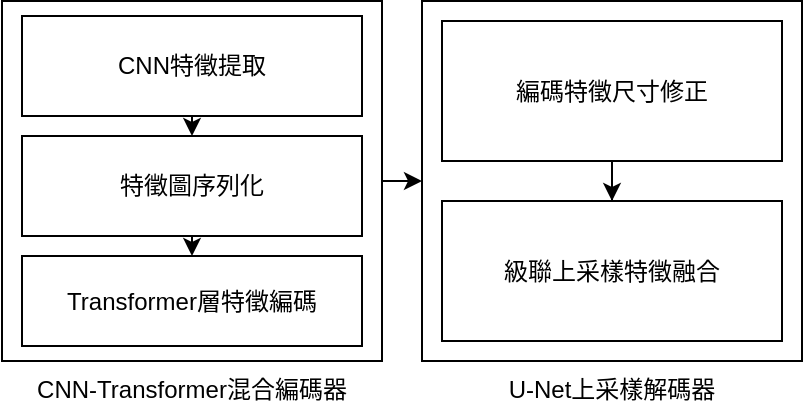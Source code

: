 <mxfile version="21.0.6" type="github" pages="4">
  <diagram name="第 1 页" id="wWwGWZatF7cOeNBq2E0I">
    <mxGraphModel dx="1050" dy="549" grid="1" gridSize="10" guides="1" tooltips="1" connect="1" arrows="1" fold="1" page="1" pageScale="1" pageWidth="827" pageHeight="1169" math="0" shadow="0">
      <root>
        <mxCell id="0" />
        <mxCell id="1" parent="0" />
        <mxCell id="M6PHUXZ_xRuX7Sosk4R8-1" value="CNN-Transformer混合編碼器" style="rounded=0;whiteSpace=wrap;html=1;fillColor=none;align=center;labelPosition=center;verticalLabelPosition=bottom;verticalAlign=top;" parent="1" vertex="1">
          <mxGeometry x="120" y="12.5" width="190" height="180" as="geometry" />
        </mxCell>
        <mxCell id="M6PHUXZ_xRuX7Sosk4R8-2" value="U-Net上采樣解碼器" style="rounded=0;whiteSpace=wrap;html=1;fillColor=none;align=center;labelPosition=center;verticalLabelPosition=bottom;verticalAlign=top;" parent="1" vertex="1">
          <mxGeometry x="330" y="12.5" width="190" height="180" as="geometry" />
        </mxCell>
        <mxCell id="M6PHUXZ_xRuX7Sosk4R8-3" style="edgeStyle=orthogonalEdgeStyle;rounded=0;orthogonalLoop=1;jettySize=auto;html=1;exitX=0.5;exitY=1;exitDx=0;exitDy=0;entryX=0.5;entryY=0;entryDx=0;entryDy=0;" parent="1" source="M6PHUXZ_xRuX7Sosk4R8-4" target="M6PHUXZ_xRuX7Sosk4R8-7" edge="1">
          <mxGeometry relative="1" as="geometry" />
        </mxCell>
        <mxCell id="M6PHUXZ_xRuX7Sosk4R8-4" value="CNN特徵提取" style="rounded=0;whiteSpace=wrap;html=1;" parent="1" vertex="1">
          <mxGeometry x="130" y="20" width="170" height="50" as="geometry" />
        </mxCell>
        <mxCell id="M6PHUXZ_xRuX7Sosk4R8-5" value="級聯上采樣特徵融合" style="rounded=0;whiteSpace=wrap;html=1;" parent="1" vertex="1">
          <mxGeometry x="340" y="112.5" width="170" height="70" as="geometry" />
        </mxCell>
        <mxCell id="M6PHUXZ_xRuX7Sosk4R8-6" style="edgeStyle=orthogonalEdgeStyle;rounded=0;orthogonalLoop=1;jettySize=auto;html=1;exitX=0.5;exitY=1;exitDx=0;exitDy=0;entryX=0.5;entryY=0;entryDx=0;entryDy=0;" parent="1" source="M6PHUXZ_xRuX7Sosk4R8-7" target="M6PHUXZ_xRuX7Sosk4R8-8" edge="1">
          <mxGeometry relative="1" as="geometry" />
        </mxCell>
        <mxCell id="M6PHUXZ_xRuX7Sosk4R8-7" value="特徵圖序列化" style="rounded=0;whiteSpace=wrap;html=1;" parent="1" vertex="1">
          <mxGeometry x="130" y="80" width="170" height="50" as="geometry" />
        </mxCell>
        <mxCell id="M6PHUXZ_xRuX7Sosk4R8-8" value="Transformer層特徵編碼" style="rounded=0;whiteSpace=wrap;html=1;" parent="1" vertex="1">
          <mxGeometry x="130" y="140" width="170" height="45" as="geometry" />
        </mxCell>
        <mxCell id="M6PHUXZ_xRuX7Sosk4R8-9" style="edgeStyle=orthogonalEdgeStyle;rounded=0;orthogonalLoop=1;jettySize=auto;html=1;entryX=0.5;entryY=0;entryDx=0;entryDy=0;" parent="1" source="M6PHUXZ_xRuX7Sosk4R8-10" target="M6PHUXZ_xRuX7Sosk4R8-5" edge="1">
          <mxGeometry relative="1" as="geometry" />
        </mxCell>
        <mxCell id="M6PHUXZ_xRuX7Sosk4R8-10" value="編碼特徵尺寸修正" style="rounded=0;whiteSpace=wrap;html=1;" parent="1" vertex="1">
          <mxGeometry x="340" y="22.5" width="170" height="70" as="geometry" />
        </mxCell>
        <mxCell id="M6PHUXZ_xRuX7Sosk4R8-11" style="edgeStyle=orthogonalEdgeStyle;rounded=0;orthogonalLoop=1;jettySize=auto;html=1;exitX=1;exitY=0.5;exitDx=0;exitDy=0;entryX=0;entryY=0.5;entryDx=0;entryDy=0;" parent="1" target="M6PHUXZ_xRuX7Sosk4R8-2" edge="1">
          <mxGeometry relative="1" as="geometry">
            <mxPoint x="310.0" y="102.5" as="sourcePoint" />
          </mxGeometry>
        </mxCell>
      </root>
    </mxGraphModel>
  </diagram>
  <diagram name="第 2 页" id="qKJ4dRJLFAjRSL5od95D">
    <mxGraphModel dx="1450" dy="949" grid="1" gridSize="10" guides="1" tooltips="1" connect="1" arrows="1" fold="1" page="0" pageScale="1" pageWidth="827" pageHeight="1169" math="0" shadow="0">
      <root>
        <mxCell id="0" />
        <mxCell id="1" parent="0" />
        <mxCell id="v6sQpj_gtYtZZU9d1Hgo-26" value="" style="rounded=1;whiteSpace=wrap;html=1;dashed=1;arcSize=10;" parent="1" vertex="1">
          <mxGeometry x="-145" y="-90" width="225" height="140" as="geometry" />
        </mxCell>
        <mxCell id="faUIM797OG_IzEMnaKyI-55" value="" style="rounded=0;whiteSpace=wrap;html=1;" parent="1" vertex="1">
          <mxGeometry x="-200" y="210" width="500" height="130" as="geometry" />
        </mxCell>
        <mxCell id="faUIM797OG_IzEMnaKyI-32" value="" style="rounded=1;whiteSpace=wrap;html=1;fillColor=none;" parent="1" vertex="1">
          <mxGeometry x="80" y="45" width="70" height="90" as="geometry" />
        </mxCell>
        <mxCell id="faUIM797OG_IzEMnaKyI-36" value="" style="rounded=1;whiteSpace=wrap;html=1;fillColor=none;" parent="1" vertex="1">
          <mxGeometry x="170" y="25" width="120" height="90" as="geometry" />
        </mxCell>
        <mxCell id="faUIM797OG_IzEMnaKyI-26" style="edgeStyle=orthogonalEdgeStyle;rounded=0;orthogonalLoop=1;jettySize=auto;html=1;exitX=1;exitY=0.5;exitDx=0;exitDy=0;entryX=0;entryY=0.5;entryDx=0;entryDy=0;" parent="1" source="faUIM797OG_IzEMnaKyI-1" target="faUIM797OG_IzEMnaKyI-2" edge="1">
          <mxGeometry relative="1" as="geometry" />
        </mxCell>
        <mxCell id="faUIM797OG_IzEMnaKyI-53" style="edgeStyle=orthogonalEdgeStyle;rounded=0;orthogonalLoop=1;jettySize=auto;html=1;exitX=0.5;exitY=0;exitDx=0;exitDy=0;dashed=1;" parent="1" source="faUIM797OG_IzEMnaKyI-1" target="faUIM797OG_IzEMnaKyI-40" edge="1">
          <mxGeometry relative="1" as="geometry" />
        </mxCell>
        <mxCell id="faUIM797OG_IzEMnaKyI-1" value="" style="rounded=0;whiteSpace=wrap;html=1;rotation=90;" parent="1" vertex="1">
          <mxGeometry x="-50" y="-148.25" width="30" height="200" as="geometry" />
        </mxCell>
        <mxCell id="faUIM797OG_IzEMnaKyI-27" style="edgeStyle=orthogonalEdgeStyle;rounded=0;orthogonalLoop=1;jettySize=auto;html=1;exitX=1;exitY=0.5;exitDx=0;exitDy=0;entryX=0;entryY=0.5;entryDx=0;entryDy=0;" parent="1" source="faUIM797OG_IzEMnaKyI-2" target="faUIM797OG_IzEMnaKyI-3" edge="1">
          <mxGeometry relative="1" as="geometry" />
        </mxCell>
        <mxCell id="faUIM797OG_IzEMnaKyI-52" style="edgeStyle=orthogonalEdgeStyle;rounded=0;orthogonalLoop=1;jettySize=auto;html=1;exitX=0.5;exitY=0;exitDx=0;exitDy=0;dashed=1;" parent="1" source="faUIM797OG_IzEMnaKyI-2" target="faUIM797OG_IzEMnaKyI-35" edge="1">
          <mxGeometry relative="1" as="geometry" />
        </mxCell>
        <mxCell id="faUIM797OG_IzEMnaKyI-2" value="" style="rounded=0;whiteSpace=wrap;html=1;rotation=90;" parent="1" vertex="1">
          <mxGeometry x="-50" y="-58.25" width="30" height="100" as="geometry" />
        </mxCell>
        <mxCell id="faUIM797OG_IzEMnaKyI-28" style="edgeStyle=orthogonalEdgeStyle;rounded=0;orthogonalLoop=1;jettySize=auto;html=1;exitX=1;exitY=0.5;exitDx=0;exitDy=0;entryX=0.5;entryY=0;entryDx=0;entryDy=0;" parent="1" source="faUIM797OG_IzEMnaKyI-3" target="faUIM797OG_IzEMnaKyI-18" edge="1">
          <mxGeometry relative="1" as="geometry" />
        </mxCell>
        <mxCell id="faUIM797OG_IzEMnaKyI-51" style="edgeStyle=orthogonalEdgeStyle;rounded=0;orthogonalLoop=1;jettySize=auto;html=1;exitX=0.5;exitY=0;exitDx=0;exitDy=0;entryX=0;entryY=0.5;entryDx=0;entryDy=0;dashed=1;" parent="1" source="faUIM797OG_IzEMnaKyI-3" target="faUIM797OG_IzEMnaKyI-12" edge="1">
          <mxGeometry relative="1" as="geometry" />
        </mxCell>
        <mxCell id="faUIM797OG_IzEMnaKyI-3" value="" style="rounded=0;whiteSpace=wrap;html=1;rotation=90;" parent="1" vertex="1">
          <mxGeometry x="-50" y="6.75" width="30" height="50" as="geometry" />
        </mxCell>
        <mxCell id="faUIM797OG_IzEMnaKyI-4" value="" style="rounded=0;whiteSpace=wrap;html=1;" parent="1" vertex="1">
          <mxGeometry x="-130" y="110" width="190" height="80" as="geometry" />
        </mxCell>
        <mxCell id="faUIM797OG_IzEMnaKyI-11" value="" style="rounded=0;whiteSpace=wrap;html=1;rotation=90;" parent="1" vertex="1">
          <mxGeometry x="100" y="85" width="30" height="50" as="geometry" />
        </mxCell>
        <mxCell id="faUIM797OG_IzEMnaKyI-63" style="edgeStyle=orthogonalEdgeStyle;rounded=0;orthogonalLoop=1;jettySize=auto;html=1;exitX=1;exitY=0.5;exitDx=0;exitDy=0;entryX=0;entryY=0.5;entryDx=0;entryDy=0;shape=link;" parent="1" source="faUIM797OG_IzEMnaKyI-12" target="faUIM797OG_IzEMnaKyI-11" edge="1">
          <mxGeometry relative="1" as="geometry" />
        </mxCell>
        <mxCell id="faUIM797OG_IzEMnaKyI-12" value="" style="rounded=0;whiteSpace=wrap;html=1;rotation=90;" parent="1" vertex="1">
          <mxGeometry x="100" y="45" width="30" height="50" as="geometry" />
        </mxCell>
        <mxCell id="faUIM797OG_IzEMnaKyI-29" style="edgeStyle=orthogonalEdgeStyle;rounded=0;orthogonalLoop=1;jettySize=auto;html=1;exitX=0.5;exitY=1;exitDx=0;exitDy=0;entryX=0.5;entryY=0;entryDx=0;entryDy=0;" parent="1" source="faUIM797OG_IzEMnaKyI-18" target="faUIM797OG_IzEMnaKyI-4" edge="1">
          <mxGeometry relative="1" as="geometry" />
        </mxCell>
        <mxCell id="faUIM797OG_IzEMnaKyI-18" value="綫性投影層" style="rounded=0;whiteSpace=wrap;html=1;" parent="1" vertex="1">
          <mxGeometry x="-120" y="71.75" width="170" height="20" as="geometry" />
        </mxCell>
        <mxCell id="faUIM797OG_IzEMnaKyI-31" style="edgeStyle=orthogonalEdgeStyle;rounded=0;orthogonalLoop=1;jettySize=auto;html=1;exitX=0;exitY=0.5;exitDx=0;exitDy=0;entryX=1;entryY=0.5;entryDx=0;entryDy=0;endArrow=block;endFill=0;shape=flexArrow;" parent="1" source="faUIM797OG_IzEMnaKyI-19" target="faUIM797OG_IzEMnaKyI-11" edge="1">
          <mxGeometry relative="1" as="geometry" />
        </mxCell>
        <mxCell id="faUIM797OG_IzEMnaKyI-19" value="" style="rounded=0;whiteSpace=wrap;html=1;rotation=90;" parent="1" vertex="1">
          <mxGeometry x="105" y="126.75" width="20" height="67.03" as="geometry" />
        </mxCell>
        <mxCell id="faUIM797OG_IzEMnaKyI-56" style="rounded=0;orthogonalLoop=1;jettySize=auto;html=1;exitX=0;exitY=1;exitDx=0;exitDy=0;entryX=0;entryY=0;entryDx=0;entryDy=0;dashed=1;endArrow=none;endFill=0;" parent="1" source="faUIM797OG_IzEMnaKyI-22" target="faUIM797OG_IzEMnaKyI-55" edge="1">
          <mxGeometry relative="1" as="geometry" />
        </mxCell>
        <mxCell id="faUIM797OG_IzEMnaKyI-57" style="rounded=0;orthogonalLoop=1;jettySize=auto;html=1;exitX=1;exitY=1;exitDx=0;exitDy=0;entryX=1;entryY=0;entryDx=0;entryDy=0;dashed=1;endArrow=none;endFill=0;" parent="1" source="faUIM797OG_IzEMnaKyI-22" target="faUIM797OG_IzEMnaKyI-55" edge="1">
          <mxGeometry relative="1" as="geometry" />
        </mxCell>
        <mxCell id="faUIM797OG_IzEMnaKyI-22" value="" style="rounded=0;whiteSpace=wrap;html=1;" parent="1" vertex="1">
          <mxGeometry x="-115" y="138.24" width="15" height="43.51" as="geometry" />
        </mxCell>
        <mxCell id="faUIM797OG_IzEMnaKyI-23" value="" style="rounded=0;whiteSpace=wrap;html=1;" parent="1" vertex="1">
          <mxGeometry x="-92" y="138.24" width="15" height="43.51" as="geometry" />
        </mxCell>
        <mxCell id="faUIM797OG_IzEMnaKyI-24" value="" style="rounded=0;whiteSpace=wrap;html=1;" parent="1" vertex="1">
          <mxGeometry x="-70" y="138.24" width="15" height="43.51" as="geometry" />
        </mxCell>
        <mxCell id="v6sQpj_gtYtZZU9d1Hgo-42" style="edgeStyle=orthogonalEdgeStyle;rounded=0;orthogonalLoop=1;jettySize=auto;html=1;entryX=0.5;entryY=1;entryDx=0;entryDy=0;" parent="1" source="faUIM797OG_IzEMnaKyI-25" target="faUIM797OG_IzEMnaKyI-19" edge="1">
          <mxGeometry relative="1" as="geometry" />
        </mxCell>
        <mxCell id="faUIM797OG_IzEMnaKyI-25" value="" style="rounded=0;whiteSpace=wrap;html=1;" parent="1" vertex="1">
          <mxGeometry x="25" y="138.24" width="15" height="43.51" as="geometry" />
        </mxCell>
        <mxCell id="faUIM797OG_IzEMnaKyI-42" style="edgeStyle=orthogonalEdgeStyle;rounded=0;orthogonalLoop=1;jettySize=auto;html=1;exitX=1;exitY=0.5;exitDx=0;exitDy=0;entryX=0.5;entryY=1;entryDx=0;entryDy=0;shape=flexArrow;fillColor=default;" parent="1" source="faUIM797OG_IzEMnaKyI-32" target="faUIM797OG_IzEMnaKyI-34" edge="1">
          <mxGeometry relative="1" as="geometry" />
        </mxCell>
        <mxCell id="faUIM797OG_IzEMnaKyI-34" value="" style="rounded=0;whiteSpace=wrap;html=1;rotation=90;" parent="1" vertex="1">
          <mxGeometry x="215" y="40" width="30" height="100" as="geometry" />
        </mxCell>
        <mxCell id="faUIM797OG_IzEMnaKyI-64" style="edgeStyle=orthogonalEdgeStyle;rounded=0;orthogonalLoop=1;jettySize=auto;html=1;exitX=1;exitY=0.5;exitDx=0;exitDy=0;entryX=0;entryY=0.5;entryDx=0;entryDy=0;shape=link;" parent="1" source="faUIM797OG_IzEMnaKyI-35" target="faUIM797OG_IzEMnaKyI-34" edge="1">
          <mxGeometry relative="1" as="geometry" />
        </mxCell>
        <mxCell id="faUIM797OG_IzEMnaKyI-35" value="" style="rounded=0;whiteSpace=wrap;html=1;rotation=90;" parent="1" vertex="1">
          <mxGeometry x="215" width="30" height="100" as="geometry" />
        </mxCell>
        <mxCell id="v6sQpj_gtYtZZU9d1Hgo-39" style="edgeStyle=orthogonalEdgeStyle;rounded=0;orthogonalLoop=1;jettySize=auto;html=1;exitX=0.5;exitY=1;exitDx=0;exitDy=0;entryX=0.5;entryY=0;entryDx=0;entryDy=0;" parent="1" source="faUIM797OG_IzEMnaKyI-38" edge="1">
          <mxGeometry relative="1" as="geometry">
            <mxPoint x="420" y="130" as="targetPoint" />
          </mxGeometry>
        </mxCell>
        <mxCell id="faUIM797OG_IzEMnaKyI-38" value="" style="rounded=1;whiteSpace=wrap;html=1;fillColor=none;" parent="1" vertex="1">
          <mxGeometry x="310" y="5" width="220" height="90" as="geometry" />
        </mxCell>
        <mxCell id="faUIM797OG_IzEMnaKyI-39" value="" style="rounded=0;whiteSpace=wrap;html=1;rotation=90;" parent="1" vertex="1">
          <mxGeometry x="405" y="-30" width="30" height="200" as="geometry" />
        </mxCell>
        <mxCell id="faUIM797OG_IzEMnaKyI-65" style="edgeStyle=orthogonalEdgeStyle;rounded=0;orthogonalLoop=1;jettySize=auto;html=1;exitX=1;exitY=0.5;exitDx=0;exitDy=0;entryX=0;entryY=0.5;entryDx=0;entryDy=0;shape=link;" parent="1" source="faUIM797OG_IzEMnaKyI-40" target="faUIM797OG_IzEMnaKyI-39" edge="1">
          <mxGeometry relative="1" as="geometry" />
        </mxCell>
        <mxCell id="faUIM797OG_IzEMnaKyI-40" value="" style="rounded=0;whiteSpace=wrap;html=1;rotation=90;" parent="1" vertex="1">
          <mxGeometry x="405" y="-70" width="30" height="200" as="geometry" />
        </mxCell>
        <mxCell id="faUIM797OG_IzEMnaKyI-45" value="" style="ellipse;whiteSpace=wrap;html=1;aspect=fixed;fillColor=#000000;" parent="1" vertex="1">
          <mxGeometry x="-40" y="155" width="10" height="10" as="geometry" />
        </mxCell>
        <mxCell id="faUIM797OG_IzEMnaKyI-46" value="" style="ellipse;whiteSpace=wrap;html=1;aspect=fixed;fillColor=#000000;" parent="1" vertex="1">
          <mxGeometry x="-20" y="155" width="10" height="10" as="geometry" />
        </mxCell>
        <mxCell id="faUIM797OG_IzEMnaKyI-47" value="" style="ellipse;whiteSpace=wrap;html=1;aspect=fixed;fillColor=#000000;" parent="1" vertex="1">
          <mxGeometry y="155" width="10" height="10" as="geometry" />
        </mxCell>
        <mxCell id="v6sQpj_gtYtZZU9d1Hgo-23" value="" style="group;fontSize=19;" parent="1" vertex="1" connectable="0">
          <mxGeometry x="-200" y="220" width="500" height="130" as="geometry" />
        </mxCell>
        <mxCell id="faUIM797OG_IzEMnaKyI-58" value="正則化層" style="rounded=0;whiteSpace=wrap;html=1;horizontal=0;" parent="v6sQpj_gtYtZZU9d1Hgo-23" vertex="1">
          <mxGeometry x="40" width="40" height="100" as="geometry" />
        </mxCell>
        <mxCell id="faUIM797OG_IzEMnaKyI-59" value="多頭自注意&lt;br&gt;力機制模塊" style="rounded=0;whiteSpace=wrap;html=1;horizontal=0;" parent="v6sQpj_gtYtZZU9d1Hgo-23" vertex="1">
          <mxGeometry x="100" width="75" height="100" as="geometry" />
        </mxCell>
        <mxCell id="v6sQpj_gtYtZZU9d1Hgo-1" style="edgeStyle=orthogonalEdgeStyle;rounded=0;orthogonalLoop=1;jettySize=auto;html=1;exitX=1;exitY=0.5;exitDx=0;exitDy=0;entryX=0;entryY=0.5;entryDx=0;entryDy=0;" parent="v6sQpj_gtYtZZU9d1Hgo-23" source="faUIM797OG_IzEMnaKyI-58" target="faUIM797OG_IzEMnaKyI-59" edge="1">
          <mxGeometry relative="1" as="geometry" />
        </mxCell>
        <mxCell id="faUIM797OG_IzEMnaKyI-60" value="正則化層" style="rounded=0;whiteSpace=wrap;html=1;horizontal=0;" parent="v6sQpj_gtYtZZU9d1Hgo-23" vertex="1">
          <mxGeometry x="280" width="40" height="100" as="geometry" />
        </mxCell>
        <mxCell id="faUIM797OG_IzEMnaKyI-61" value="多層感知機&lt;br&gt;模塊" style="rounded=0;whiteSpace=wrap;html=1;horizontal=0;" parent="v6sQpj_gtYtZZU9d1Hgo-23" vertex="1">
          <mxGeometry x="340" width="75" height="100" as="geometry" />
        </mxCell>
        <mxCell id="v6sQpj_gtYtZZU9d1Hgo-3" style="edgeStyle=orthogonalEdgeStyle;rounded=0;orthogonalLoop=1;jettySize=auto;html=1;exitX=1;exitY=0.5;exitDx=0;exitDy=0;entryX=0;entryY=0.5;entryDx=0;entryDy=0;" parent="v6sQpj_gtYtZZU9d1Hgo-23" source="faUIM797OG_IzEMnaKyI-60" target="faUIM797OG_IzEMnaKyI-61" edge="1">
          <mxGeometry relative="1" as="geometry" />
        </mxCell>
        <mxCell id="v6sQpj_gtYtZZU9d1Hgo-4" value="" style="rounded=0;whiteSpace=wrap;html=1;fillColor=none;strokeColor=none;" parent="v6sQpj_gtYtZZU9d1Hgo-23" vertex="1">
          <mxGeometry x="490" y="13.75" width="10" height="72.5" as="geometry" />
        </mxCell>
        <mxCell id="v6sQpj_gtYtZZU9d1Hgo-10" style="edgeStyle=orthogonalEdgeStyle;rounded=0;orthogonalLoop=1;jettySize=auto;html=1;exitX=1;exitY=0.5;exitDx=0;exitDy=0;entryX=0;entryY=0.5;entryDx=0;entryDy=0;" parent="v6sQpj_gtYtZZU9d1Hgo-23" source="v6sQpj_gtYtZZU9d1Hgo-5" target="faUIM797OG_IzEMnaKyI-60" edge="1">
          <mxGeometry relative="1" as="geometry" />
        </mxCell>
        <mxCell id="v6sQpj_gtYtZZU9d1Hgo-5" value="+" style="ellipse;whiteSpace=wrap;html=1;aspect=fixed;fontSize=20;" parent="v6sQpj_gtYtZZU9d1Hgo-23" vertex="1">
          <mxGeometry x="207.5" y="33.75" width="32.5" height="32.5" as="geometry" />
        </mxCell>
        <mxCell id="v6sQpj_gtYtZZU9d1Hgo-9" style="edgeStyle=orthogonalEdgeStyle;rounded=0;orthogonalLoop=1;jettySize=auto;html=1;exitX=1;exitY=0.5;exitDx=0;exitDy=0;entryX=0;entryY=0.5;entryDx=0;entryDy=0;" parent="v6sQpj_gtYtZZU9d1Hgo-23" source="faUIM797OG_IzEMnaKyI-59" target="v6sQpj_gtYtZZU9d1Hgo-5" edge="1">
          <mxGeometry relative="1" as="geometry" />
        </mxCell>
        <mxCell id="v6sQpj_gtYtZZU9d1Hgo-12" style="edgeStyle=orthogonalEdgeStyle;rounded=0;orthogonalLoop=1;jettySize=auto;html=1;exitX=1;exitY=0.5;exitDx=0;exitDy=0;entryX=0;entryY=0.5;entryDx=0;entryDy=0;" parent="v6sQpj_gtYtZZU9d1Hgo-23" source="v6sQpj_gtYtZZU9d1Hgo-6" target="v6sQpj_gtYtZZU9d1Hgo-4" edge="1">
          <mxGeometry relative="1" as="geometry" />
        </mxCell>
        <mxCell id="v6sQpj_gtYtZZU9d1Hgo-6" value="+" style="ellipse;whiteSpace=wrap;html=1;aspect=fixed;fontSize=20;" parent="v6sQpj_gtYtZZU9d1Hgo-23" vertex="1">
          <mxGeometry x="440" y="35" width="30" height="30" as="geometry" />
        </mxCell>
        <mxCell id="v6sQpj_gtYtZZU9d1Hgo-11" style="edgeStyle=orthogonalEdgeStyle;rounded=0;orthogonalLoop=1;jettySize=auto;html=1;exitX=1;exitY=0.5;exitDx=0;exitDy=0;entryX=0;entryY=0.5;entryDx=0;entryDy=0;" parent="v6sQpj_gtYtZZU9d1Hgo-23" source="faUIM797OG_IzEMnaKyI-61" target="v6sQpj_gtYtZZU9d1Hgo-6" edge="1">
          <mxGeometry relative="1" as="geometry" />
        </mxCell>
        <mxCell id="v6sQpj_gtYtZZU9d1Hgo-7" value="" style="rounded=0;whiteSpace=wrap;html=1;fillColor=none;strokeColor=none;" parent="v6sQpj_gtYtZZU9d1Hgo-23" vertex="1">
          <mxGeometry y="17.5" width="10" height="65" as="geometry" />
        </mxCell>
        <mxCell id="v6sQpj_gtYtZZU9d1Hgo-8" style="edgeStyle=orthogonalEdgeStyle;rounded=0;orthogonalLoop=1;jettySize=auto;html=1;exitX=1;exitY=0.5;exitDx=0;exitDy=0;entryX=0;entryY=0.5;entryDx=0;entryDy=0;movable=1;resizable=1;rotatable=1;deletable=1;editable=1;locked=0;connectable=1;" parent="v6sQpj_gtYtZZU9d1Hgo-23" source="v6sQpj_gtYtZZU9d1Hgo-7" target="faUIM797OG_IzEMnaKyI-58" edge="1">
          <mxGeometry relative="1" as="geometry" />
        </mxCell>
        <mxCell id="v6sQpj_gtYtZZU9d1Hgo-20" style="edgeStyle=elbowEdgeStyle;rounded=0;orthogonalLoop=1;jettySize=auto;html=1;exitX=0;exitY=0;exitDx=0;exitDy=0;entryX=0.5;entryY=1;entryDx=0;entryDy=0;elbow=vertical;" parent="v6sQpj_gtYtZZU9d1Hgo-23" source="v6sQpj_gtYtZZU9d1Hgo-17" target="v6sQpj_gtYtZZU9d1Hgo-5" edge="1">
          <mxGeometry relative="1" as="geometry">
            <Array as="points">
              <mxPoint x="120" y="110" />
            </Array>
          </mxGeometry>
        </mxCell>
        <mxCell id="v6sQpj_gtYtZZU9d1Hgo-17" value="" style="ellipse;whiteSpace=wrap;html=1;aspect=fixed;" parent="v6sQpj_gtYtZZU9d1Hgo-23" vertex="1">
          <mxGeometry x="20" y="50" as="geometry" />
        </mxCell>
        <mxCell id="v6sQpj_gtYtZZU9d1Hgo-22" style="edgeStyle=elbowEdgeStyle;rounded=0;orthogonalLoop=1;jettySize=auto;html=1;exitX=0.5;exitY=1;exitDx=0;exitDy=0;entryX=0.5;entryY=1;entryDx=0;entryDy=0;elbow=vertical;" parent="v6sQpj_gtYtZZU9d1Hgo-23" source="v6sQpj_gtYtZZU9d1Hgo-21" target="v6sQpj_gtYtZZU9d1Hgo-6" edge="1">
          <mxGeometry relative="1" as="geometry">
            <Array as="points">
              <mxPoint x="360" y="110" />
              <mxPoint x="340" y="130" />
            </Array>
          </mxGeometry>
        </mxCell>
        <mxCell id="v6sQpj_gtYtZZU9d1Hgo-21" value="" style="ellipse;whiteSpace=wrap;html=1;aspect=fixed;" parent="v6sQpj_gtYtZZU9d1Hgo-23" vertex="1">
          <mxGeometry x="250" y="50" as="geometry" />
        </mxCell>
        <mxCell id="v6sQpj_gtYtZZU9d1Hgo-25" value="Transformer層" style="rounded=0;whiteSpace=wrap;html=1;fillColor=none;strokeColor=none;fontSize=14;" parent="1" vertex="1">
          <mxGeometry x="-95" y="116.75" width="120" height="10" as="geometry" />
        </mxCell>
        <mxCell id="v6sQpj_gtYtZZU9d1Hgo-27" value="CNN特徵圖提取" style="rounded=0;whiteSpace=wrap;html=1;fillColor=none;strokeColor=none;" parent="1" vertex="1">
          <mxGeometry x="-95" y="-80" width="120" height="10" as="geometry" />
        </mxCell>
        <mxCell id="v6sQpj_gtYtZZU9d1Hgo-34" style="edgeStyle=orthogonalEdgeStyle;rounded=0;orthogonalLoop=1;jettySize=auto;html=1;shape=link;" parent="1" edge="1">
          <mxGeometry relative="1" as="geometry">
            <mxPoint x="415" y="317.77" as="sourcePoint" />
            <mxPoint x="385" y="317.77" as="targetPoint" />
          </mxGeometry>
        </mxCell>
        <mxCell id="v6sQpj_gtYtZZU9d1Hgo-35" value="特徵圖拼接" style="rounded=0;whiteSpace=wrap;html=1;fillColor=none;strokeColor=none;" parent="1" vertex="1">
          <mxGeometry x="430" y="305.77" width="85" height="24.23" as="geometry" />
        </mxCell>
        <mxCell id="v6sQpj_gtYtZZU9d1Hgo-40" style="edgeStyle=orthogonalEdgeStyle;rounded=0;orthogonalLoop=1;jettySize=auto;html=1;exitX=1;exitY=0.5;exitDx=0;exitDy=0;entryX=0.5;entryY=1;entryDx=0;entryDy=0;shape=flexArrow;" parent="1" edge="1">
          <mxGeometry relative="1" as="geometry">
            <mxPoint x="385" y="262.48" as="sourcePoint" />
            <mxPoint x="415" y="262.48" as="targetPoint" />
          </mxGeometry>
        </mxCell>
        <mxCell id="v6sQpj_gtYtZZU9d1Hgo-41" value="2倍上采樣" style="rounded=0;whiteSpace=wrap;html=1;fillColor=none;strokeColor=none;" parent="1" vertex="1">
          <mxGeometry x="415" y="250" width="110" height="24.23" as="geometry" />
        </mxCell>
        <mxCell id="v6sQpj_gtYtZZU9d1Hgo-43" value="" style="rounded=1;whiteSpace=wrap;html=1;fillColor=none;" parent="1" vertex="1">
          <mxGeometry x="385" y="284.23" width="30" height="20" as="geometry" />
        </mxCell>
        <mxCell id="v6sQpj_gtYtZZU9d1Hgo-45" value="3x3捲積，ReLU" style="rounded=0;whiteSpace=wrap;html=1;fillColor=none;strokeColor=none;" parent="1" vertex="1">
          <mxGeometry x="415" y="280" width="110" height="24.23" as="geometry" />
        </mxCell>
        <mxCell id="faUIM797OG_IzEMnaKyI-43" style="edgeStyle=orthogonalEdgeStyle;rounded=0;orthogonalLoop=1;jettySize=auto;html=1;exitX=1;exitY=0.5;exitDx=0;exitDy=0;entryX=0.5;entryY=1;entryDx=0;entryDy=0;shape=flexArrow;fillColor=#FFFFFF;" parent="1" source="faUIM797OG_IzEMnaKyI-36" target="faUIM797OG_IzEMnaKyI-39" edge="1">
          <mxGeometry relative="1" as="geometry" />
        </mxCell>
        <mxCell id="v6sQpj_gtYtZZU9d1Hgo-49" style="edgeStyle=orthogonalEdgeStyle;rounded=0;orthogonalLoop=1;jettySize=auto;html=1;" parent="1" edge="1">
          <mxGeometry relative="1" as="geometry">
            <mxPoint x="380" y="231.53" as="sourcePoint" />
            <mxPoint x="410" y="231.53" as="targetPoint" />
          </mxGeometry>
        </mxCell>
        <mxCell id="v6sQpj_gtYtZZU9d1Hgo-50" value="特徵圖尺寸修正" style="rounded=0;whiteSpace=wrap;html=1;fillColor=none;strokeColor=none;" parent="1" vertex="1">
          <mxGeometry x="425" y="220.0" width="90" height="24.23" as="geometry" />
        </mxCell>
        <mxCell id="VYfxhV6NhlG2ikN9Wl45-2" value="結果輸出" style="rounded=0;whiteSpace=wrap;html=1;fillColor=none;strokeColor=none;fontSize=17;" parent="1" vertex="1">
          <mxGeometry x="360" y="138.24" width="120" height="10" as="geometry" />
        </mxCell>
        <mxCell id="VYfxhV6NhlG2ikN9Wl45-4" value="" style="edgeStyle=orthogonalEdgeStyle;rounded=0;orthogonalLoop=1;jettySize=auto;html=1;entryX=0.5;entryY=0;entryDx=0;entryDy=0;" parent="1" source="VYfxhV6NhlG2ikN9Wl45-3" target="v6sQpj_gtYtZZU9d1Hgo-26" edge="1">
          <mxGeometry relative="1" as="geometry" />
        </mxCell>
        <mxCell id="VYfxhV6NhlG2ikN9Wl45-3" value="肺部CT圖像輸入" style="rounded=0;whiteSpace=wrap;html=1;fillColor=none;strokeColor=none;fontSize=17;" parent="1" vertex="1">
          <mxGeometry x="-98.5" y="-130" width="132" height="10" as="geometry" />
        </mxCell>
      </root>
    </mxGraphModel>
  </diagram>
  <diagram id="UBXN7q_B1yWaRuqr_l3J" name="第 3 页">
    <mxGraphModel dx="1877" dy="549" grid="1" gridSize="10" guides="1" tooltips="1" connect="1" arrows="1" fold="1" page="1" pageScale="1" pageWidth="827" pageHeight="1169" math="0" shadow="0">
      <root>
        <mxCell id="0" />
        <mxCell id="1" parent="0" />
        <mxCell id="ZvZcxt8QtqX7NNOTloWl-19" value="" style="rounded=0;whiteSpace=wrap;html=1;fillColor=none;dashed=1;" parent="1" vertex="1">
          <mxGeometry x="120" y="40" width="560" height="270" as="geometry" />
        </mxCell>
        <mxCell id="ZvZcxt8QtqX7NNOTloWl-2" value="" style="rounded=0;whiteSpace=wrap;html=1;fillColor=none;dashed=1;" parent="1" vertex="1">
          <mxGeometry x="-40" y="40" width="140" height="270" as="geometry" />
        </mxCell>
        <mxCell id="ZvZcxt8QtqX7NNOTloWl-31" style="edgeStyle=orthogonalEdgeStyle;rounded=0;orthogonalLoop=1;jettySize=auto;html=1;exitX=1;exitY=0.25;exitDx=0;exitDy=0;entryX=0;entryY=0.5;entryDx=0;entryDy=0;" parent="1" source="ZvZcxt8QtqX7NNOTloWl-13" target="ZvZcxt8QtqX7NNOTloWl-9" edge="1">
          <mxGeometry relative="1" as="geometry">
            <Array as="points">
              <mxPoint x="414" y="115" />
            </Array>
          </mxGeometry>
        </mxCell>
        <mxCell id="ZvZcxt8QtqX7NNOTloWl-13" value="" style="rounded=0;whiteSpace=wrap;html=1;fillColor=none;" parent="1" vertex="1">
          <mxGeometry x="273.5" y="97.5" width="140" height="185" as="geometry" />
        </mxCell>
        <mxCell id="ZvZcxt8QtqX7NNOTloWl-29" style="edgeStyle=orthogonalEdgeStyle;rounded=0;orthogonalLoop=1;jettySize=auto;html=1;exitX=0.5;exitY=1;exitDx=0;exitDy=0;entryX=0.5;entryY=0;entryDx=0;entryDy=0;" parent="1" source="u5cbQiieOLSm-A7Nd0g_-1" target="isZR9KRHvJnseceheFSa-1" edge="1">
          <mxGeometry relative="1" as="geometry" />
        </mxCell>
        <mxCell id="u5cbQiieOLSm-A7Nd0g_-1" value="特徵提取與編碼算法研究" style="rounded=0;whiteSpace=wrap;html=1;" parent="1" vertex="1">
          <mxGeometry x="-30" y="80" width="120" height="60" as="geometry" />
        </mxCell>
        <mxCell id="ZvZcxt8QtqX7NNOTloWl-30" style="edgeStyle=orthogonalEdgeStyle;rounded=0;orthogonalLoop=1;jettySize=auto;html=1;exitX=0.5;exitY=1;exitDx=0;exitDy=0;entryX=0.5;entryY=0;entryDx=0;entryDy=0;" parent="1" source="isZR9KRHvJnseceheFSa-1" target="ZvZcxt8QtqX7NNOTloWl-1" edge="1">
          <mxGeometry relative="1" as="geometry" />
        </mxCell>
        <mxCell id="isZR9KRHvJnseceheFSa-1" value="高維數據序列化與編碼研究" style="rounded=0;whiteSpace=wrap;html=1;" parent="1" vertex="1">
          <mxGeometry x="-30" y="160" width="120" height="60" as="geometry" />
        </mxCell>
        <mxCell id="ZvZcxt8QtqX7NNOTloWl-1" value="特徵融合與上采樣解碼器技術研究" style="rounded=0;whiteSpace=wrap;html=1;" parent="1" vertex="1">
          <mxGeometry x="-30" y="240" width="120" height="60" as="geometry" />
        </mxCell>
        <mxCell id="ZvZcxt8QtqX7NNOTloWl-17" style="edgeStyle=orthogonalEdgeStyle;rounded=0;orthogonalLoop=1;jettySize=auto;html=1;exitX=1;exitY=0.5;exitDx=0;exitDy=0;entryX=0;entryY=0.5;entryDx=0;entryDy=0;" parent="1" source="ZvZcxt8QtqX7NNOTloWl-2" target="ZvZcxt8QtqX7NNOTloWl-3" edge="1">
          <mxGeometry relative="1" as="geometry" />
        </mxCell>
        <mxCell id="ZvZcxt8QtqX7NNOTloWl-10" style="edgeStyle=orthogonalEdgeStyle;rounded=0;orthogonalLoop=1;jettySize=auto;html=1;exitX=0.5;exitY=1;exitDx=0;exitDy=0;entryX=0.5;entryY=1;entryDx=0;entryDy=0;" parent="1" source="ZvZcxt8QtqX7NNOTloWl-3" target="ZvZcxt8QtqX7NNOTloWl-8" edge="1">
          <mxGeometry relative="1" as="geometry">
            <Array as="points">
              <mxPoint x="200" y="300" />
              <mxPoint x="500" y="300" />
            </Array>
          </mxGeometry>
        </mxCell>
        <mxCell id="ZvZcxt8QtqX7NNOTloWl-16" style="edgeStyle=orthogonalEdgeStyle;rounded=0;orthogonalLoop=1;jettySize=auto;html=1;exitX=0.5;exitY=0;exitDx=0;exitDy=0;entryX=0.5;entryY=0;entryDx=0;entryDy=0;" parent="1" source="ZvZcxt8QtqX7NNOTloWl-3" target="ZvZcxt8QtqX7NNOTloWl-9" edge="1">
          <mxGeometry relative="1" as="geometry">
            <Array as="points">
              <mxPoint x="200" y="70" />
              <mxPoint x="570" y="70" />
            </Array>
          </mxGeometry>
        </mxCell>
        <mxCell id="ZvZcxt8QtqX7NNOTloWl-33" style="edgeStyle=orthogonalEdgeStyle;rounded=0;orthogonalLoop=1;jettySize=auto;html=1;exitX=1;exitY=0.5;exitDx=0;exitDy=0;entryX=-0.004;entryY=0.417;entryDx=0;entryDy=0;entryPerimeter=0;" parent="1" source="ZvZcxt8QtqX7NNOTloWl-3" target="ZvZcxt8QtqX7NNOTloWl-13" edge="1">
          <mxGeometry relative="1" as="geometry" />
        </mxCell>
        <mxCell id="ZvZcxt8QtqX7NNOTloWl-3" value="特徵編碼與基於監督學習的分類算法研究" style="rounded=0;whiteSpace=wrap;html=1;" parent="1" vertex="1">
          <mxGeometry x="130" y="145" width="120" height="60" as="geometry" />
        </mxCell>
        <mxCell id="ZvZcxt8QtqX7NNOTloWl-24" value="" style="edgeStyle=orthogonalEdgeStyle;rounded=0;orthogonalLoop=1;jettySize=auto;html=1;" parent="1" source="ZvZcxt8QtqX7NNOTloWl-4" target="ZvZcxt8QtqX7NNOTloWl-5" edge="1">
          <mxGeometry relative="1" as="geometry" />
        </mxCell>
        <mxCell id="ZvZcxt8QtqX7NNOTloWl-4" value="結合多模型的綜合&lt;br&gt;決策算法研究" style="rounded=0;whiteSpace=wrap;html=1;" parent="1" vertex="1">
          <mxGeometry x="283.5" y="137.5" width="120" height="60" as="geometry" />
        </mxCell>
        <mxCell id="ZvZcxt8QtqX7NNOTloWl-5" value="聯合人工判別與反饋的結果評估算法研究" style="rounded=0;whiteSpace=wrap;html=1;" parent="1" vertex="1">
          <mxGeometry x="283.5" y="212.5" width="120" height="60" as="geometry" />
        </mxCell>
        <mxCell id="ZvZcxt8QtqX7NNOTloWl-6" value="結合人工判別的&lt;br&gt;反饋模型研究" style="rounded=0;whiteSpace=wrap;html=1;fillColor=none;strokeColor=none;" parent="1" vertex="1">
          <mxGeometry x="283.5" y="100" width="120" height="37.5" as="geometry" />
        </mxCell>
        <mxCell id="ZvZcxt8QtqX7NNOTloWl-12" style="edgeStyle=orthogonalEdgeStyle;rounded=0;orthogonalLoop=1;jettySize=auto;html=1;exitX=0;exitY=0.5;exitDx=0;exitDy=0;entryX=1;entryY=0.5;entryDx=0;entryDy=0;" parent="1" source="ZvZcxt8QtqX7NNOTloWl-7" target="ZvZcxt8QtqX7NNOTloWl-8" edge="1">
          <mxGeometry relative="1" as="geometry" />
        </mxCell>
        <mxCell id="ZvZcxt8QtqX7NNOTloWl-7" value="强化學習優化&lt;br&gt;策略研究" style="rounded=0;whiteSpace=wrap;html=1;" parent="1" vertex="1">
          <mxGeometry x="570" y="170" width="80" height="60" as="geometry" />
        </mxCell>
        <mxCell id="ZvZcxt8QtqX7NNOTloWl-11" style="edgeStyle=orthogonalEdgeStyle;rounded=0;orthogonalLoop=1;jettySize=auto;html=1;exitX=0.5;exitY=0;exitDx=0;exitDy=0;entryX=0.5;entryY=0;entryDx=0;entryDy=0;" parent="1" source="ZvZcxt8QtqX7NNOTloWl-8" target="ZvZcxt8QtqX7NNOTloWl-7" edge="1">
          <mxGeometry relative="1" as="geometry">
            <Array as="points">
              <mxPoint x="490" y="160" />
              <mxPoint x="610" y="160" />
            </Array>
          </mxGeometry>
        </mxCell>
        <mxCell id="ZvZcxt8QtqX7NNOTloWl-8" value="神經網絡模型權重優化算法研究" style="rounded=0;whiteSpace=wrap;html=1;" parent="1" vertex="1">
          <mxGeometry x="430" y="170" width="120" height="60" as="geometry" />
        </mxCell>
        <mxCell id="ZvZcxt8QtqX7NNOTloWl-15" style="edgeStyle=orthogonalEdgeStyle;rounded=0;orthogonalLoop=1;jettySize=auto;html=1;exitX=1;exitY=0.5;exitDx=0;exitDy=0;entryX=1;entryY=0.5;entryDx=0;entryDy=0;" parent="1" source="ZvZcxt8QtqX7NNOTloWl-9" target="ZvZcxt8QtqX7NNOTloWl-7" edge="1">
          <mxGeometry relative="1" as="geometry">
            <Array as="points">
              <mxPoint x="610" y="110" />
              <mxPoint x="670" y="110" />
              <mxPoint x="670" y="200" />
            </Array>
          </mxGeometry>
        </mxCell>
        <mxCell id="ZvZcxt8QtqX7NNOTloWl-9" value="結果評估與決策模型" style="rounded=0;whiteSpace=wrap;html=1;" parent="1" vertex="1">
          <mxGeometry x="490" y="85" width="120" height="60" as="geometry" />
        </mxCell>
        <mxCell id="ZvZcxt8QtqX7NNOTloWl-18" value="基于改进的TransUNet的&lt;br&gt;肺部病灶分类检测技术" style="rounded=0;whiteSpace=wrap;html=1;fillColor=none;strokeColor=none;" parent="1" vertex="1">
          <mxGeometry x="-60" y="40" width="180" height="40" as="geometry" />
        </mxCell>
        <mxCell id="ZvZcxt8QtqX7NNOTloWl-20" value="基于反馈强化学习的肺部疾病诊断方法" style="rounded=0;whiteSpace=wrap;html=1;fillColor=none;strokeColor=none;" parent="1" vertex="1">
          <mxGeometry x="304" y="40" width="220" height="30" as="geometry" />
        </mxCell>
      </root>
    </mxGraphModel>
  </diagram>
  <diagram id="t7X-eT_zY1EsLZP5KFmA" name="第 4 页">
    <mxGraphModel dx="1050" dy="549" grid="1" gridSize="10" guides="1" tooltips="1" connect="1" arrows="1" fold="1" page="1" pageScale="1" pageWidth="827" pageHeight="1169" math="0" shadow="0">
      <root>
        <mxCell id="0" />
        <mxCell id="1" parent="0" />
        <mxCell id="QDzsErQBDRuvTtP76VfY-1" value="輸入數據" style="rounded=1;whiteSpace=wrap;html=1;" vertex="1" parent="1">
          <mxGeometry x="190" y="150" width="120" height="60" as="geometry" />
        </mxCell>
        <mxCell id="QDzsErQBDRuvTtP76VfY-2" value="强化學習狀態更新&lt;br&gt;(PPO算法)" style="rounded=1;whiteSpace=wrap;html=1;" vertex="1" parent="1">
          <mxGeometry x="560" y="230" width="120" height="60" as="geometry" />
        </mxCell>
        <mxCell id="QDzsErQBDRuvTtP76VfY-3" value="KL散度&lt;br&gt;計算分佈距離" style="rounded=1;whiteSpace=wrap;html=1;" vertex="1" parent="1">
          <mxGeometry x="240" y="470" width="120" height="60" as="geometry" />
        </mxCell>
        <mxCell id="QDzsErQBDRuvTtP76VfY-4" value="初始診斷模型" style="rounded=0;whiteSpace=wrap;html=1;" vertex="1" parent="1">
          <mxGeometry x="140" y="330" width="120" height="60" as="geometry" />
        </mxCell>
        <mxCell id="QDzsErQBDRuvTtP76VfY-5" value="微調模型&lt;br&gt;(RL Policy)" style="rounded=0;whiteSpace=wrap;html=1;" vertex="1" parent="1">
          <mxGeometry x="300" y="330" width="120" height="60" as="geometry" />
        </mxCell>
        <mxCell id="QDzsErQBDRuvTtP76VfY-6" value="反饋模型&lt;br&gt;(Reward Model)" style="rounded=0;whiteSpace=wrap;html=1;" vertex="1" parent="1">
          <mxGeometry x="490" y="380" width="120" height="60" as="geometry" />
        </mxCell>
      </root>
    </mxGraphModel>
  </diagram>
</mxfile>
